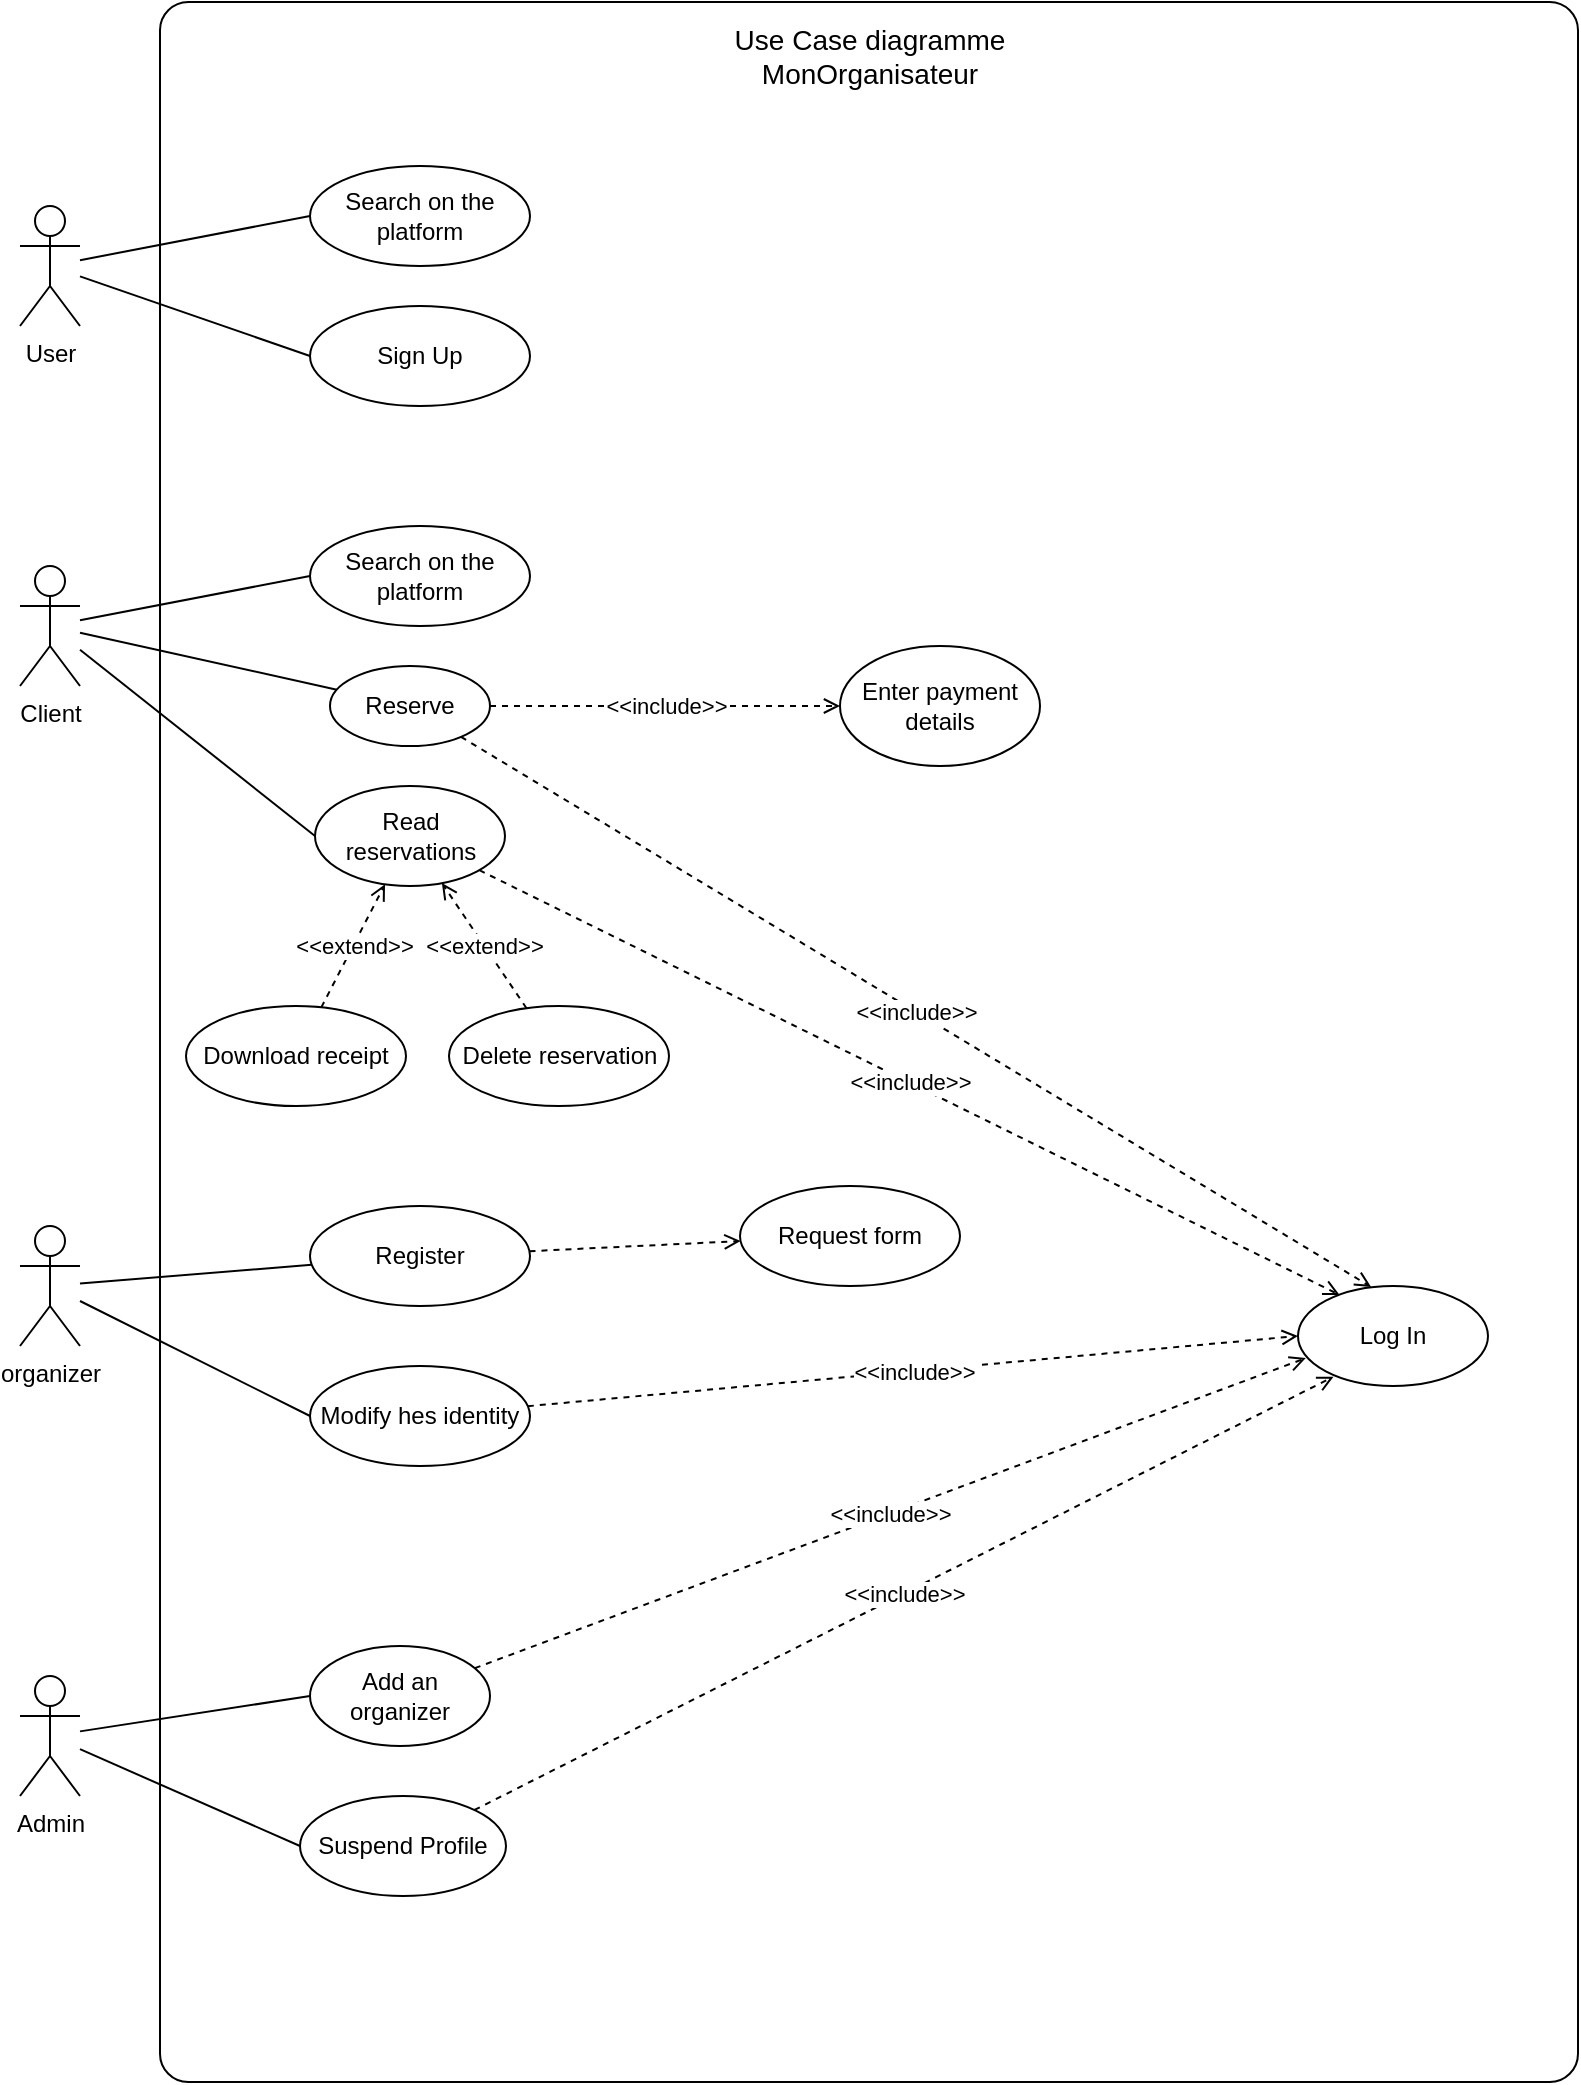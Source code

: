 <mxfile version="16.1.2" type="device"><diagram id="ixggnV8RtaeOouiZ63La" name="Page-1"><mxGraphModel dx="868" dy="553" grid="1" gridSize="10" guides="1" tooltips="1" connect="1" arrows="1" fold="1" page="1" pageScale="1" pageWidth="850" pageHeight="1100" math="0" shadow="0"><root><mxCell id="0"/><mxCell id="1" parent="0"/><mxCell id="LcNwLO7DvMdSj1Io22Rn-1" value="" style="rounded=1;whiteSpace=wrap;html=1;arcSize=2;" parent="1" vertex="1"><mxGeometry x="107" y="28" width="709" height="1040" as="geometry"/></mxCell><mxCell id="LcNwLO7DvMdSj1Io22Rn-7" style="edgeStyle=none;rounded=0;orthogonalLoop=1;jettySize=auto;html=1;endArrow=none;endFill=0;" parent="1" source="LcNwLO7DvMdSj1Io22Rn-9" target="LcNwLO7DvMdSj1Io22Rn-32" edge="1"><mxGeometry relative="1" as="geometry"/></mxCell><mxCell id="LcNwLO7DvMdSj1Io22Rn-8" style="edgeStyle=none;rounded=0;orthogonalLoop=1;jettySize=auto;html=1;entryX=0;entryY=0.5;entryDx=0;entryDy=0;endArrow=none;endFill=0;" parent="1" source="LcNwLO7DvMdSj1Io22Rn-9" target="LcNwLO7DvMdSj1Io22Rn-34" edge="1"><mxGeometry relative="1" as="geometry"/></mxCell><mxCell id="rEs1j5VtkF3X8l7jMAPh-16" style="edgeStyle=none;rounded=0;orthogonalLoop=1;jettySize=auto;html=1;entryX=0;entryY=0.5;entryDx=0;entryDy=0;endArrow=none;endFill=0;" parent="1" source="LcNwLO7DvMdSj1Io22Rn-9" target="rEs1j5VtkF3X8l7jMAPh-15" edge="1"><mxGeometry relative="1" as="geometry"/></mxCell><mxCell id="LcNwLO7DvMdSj1Io22Rn-9" value="Client" style="shape=umlActor;verticalLabelPosition=bottom;verticalAlign=top;html=1;outlineConnect=0;" parent="1" vertex="1"><mxGeometry x="37" y="310" width="30" height="60" as="geometry"/></mxCell><mxCell id="LcNwLO7DvMdSj1Io22Rn-12" style="edgeStyle=none;rounded=0;orthogonalLoop=1;jettySize=auto;html=1;entryX=0;entryY=0.5;entryDx=0;entryDy=0;endArrow=none;endFill=0;" parent="1" source="LcNwLO7DvMdSj1Io22Rn-16" target="LcNwLO7DvMdSj1Io22Rn-40" edge="1"><mxGeometry relative="1" as="geometry"/></mxCell><mxCell id="LcNwLO7DvMdSj1Io22Rn-13" style="edgeStyle=none;rounded=0;orthogonalLoop=1;jettySize=auto;html=1;entryX=0;entryY=0.5;entryDx=0;entryDy=0;endArrow=none;endFill=0;" parent="1" source="LcNwLO7DvMdSj1Io22Rn-16" target="LcNwLO7DvMdSj1Io22Rn-42" edge="1"><mxGeometry relative="1" as="geometry"/></mxCell><mxCell id="LcNwLO7DvMdSj1Io22Rn-16" value="Admin" style="shape=umlActor;verticalLabelPosition=bottom;verticalAlign=top;html=1;outlineConnect=0;" parent="1" vertex="1"><mxGeometry x="37" y="865" width="30" height="60" as="geometry"/></mxCell><mxCell id="LcNwLO7DvMdSj1Io22Rn-17" value="&lt;font style=&quot;font-size: 14px&quot;&gt;Use Case diagramme&lt;br&gt;MonOrganisateur&lt;/font&gt;" style="text;html=1;strokeColor=none;fillColor=none;align=center;verticalAlign=middle;whiteSpace=wrap;rounded=0;" parent="1" vertex="1"><mxGeometry x="361.5" y="40" width="200" height="30" as="geometry"/></mxCell><mxCell id="LcNwLO7DvMdSj1Io22Rn-27" style="edgeStyle=none;rounded=0;orthogonalLoop=1;jettySize=auto;html=1;entryX=1;entryY=1;entryDx=0;entryDy=0;endArrow=none;endFill=0;" parent="1" edge="1"><mxGeometry relative="1" as="geometry"><mxPoint x="245.284" y="432.142" as="sourcePoint"/><mxPoint x="245.284" y="432.142" as="targetPoint"/></mxGeometry></mxCell><mxCell id="LcNwLO7DvMdSj1Io22Rn-28" value="Log In" style="ellipse;whiteSpace=wrap;html=1;" parent="1" vertex="1"><mxGeometry x="676" y="670" width="95" height="50" as="geometry"/></mxCell><mxCell id="rEs1j5VtkF3X8l7jMAPh-5" style="edgeStyle=none;rounded=0;orthogonalLoop=1;jettySize=auto;html=1;entryX=0;entryY=0.5;entryDx=0;entryDy=0;endArrow=none;endFill=0;" parent="1" source="LcNwLO7DvMdSj1Io22Rn-30" target="rEs1j5VtkF3X8l7jMAPh-4" edge="1"><mxGeometry relative="1" as="geometry"/></mxCell><mxCell id="rEs1j5VtkF3X8l7jMAPh-22" style="edgeStyle=none;rounded=0;orthogonalLoop=1;jettySize=auto;html=1;entryX=0;entryY=0.5;entryDx=0;entryDy=0;endArrow=none;endFill=0;" parent="1" source="LcNwLO7DvMdSj1Io22Rn-30" target="rEs1j5VtkF3X8l7jMAPh-21" edge="1"><mxGeometry relative="1" as="geometry"/></mxCell><mxCell id="LcNwLO7DvMdSj1Io22Rn-30" value="User" style="shape=umlActor;verticalLabelPosition=bottom;verticalAlign=top;html=1;outlineConnect=0;" parent="1" vertex="1"><mxGeometry x="37" y="130" width="30" height="60" as="geometry"/></mxCell><mxCell id="LcNwLO7DvMdSj1Io22Rn-31" value="&amp;lt;&amp;lt;include&amp;gt;&amp;gt;" style="edgeStyle=none;rounded=0;orthogonalLoop=1;jettySize=auto;html=1;endArrow=open;endFill=0;entryX=0.385;entryY=0.01;entryDx=0;entryDy=0;entryPerimeter=0;startArrow=none;startFill=0;dashed=1;" parent="1" source="LcNwLO7DvMdSj1Io22Rn-32" target="LcNwLO7DvMdSj1Io22Rn-28" edge="1"><mxGeometry relative="1" as="geometry"><mxPoint x="527" y="728" as="targetPoint"/></mxGeometry></mxCell><mxCell id="LcNwLO7DvMdSj1Io22Rn-32" value="Reserve" style="ellipse;whiteSpace=wrap;html=1;" parent="1" vertex="1"><mxGeometry x="192" y="360" width="80" height="40" as="geometry"/></mxCell><mxCell id="LcNwLO7DvMdSj1Io22Rn-33" value="&amp;lt;&amp;lt;include&amp;gt;&amp;gt;" style="edgeStyle=none;rounded=0;orthogonalLoop=1;jettySize=auto;html=1;endArrow=open;endFill=0;entryX=0.219;entryY=0.089;entryDx=0;entryDy=0;entryPerimeter=0;startArrow=none;startFill=0;dashed=1;" parent="1" source="LcNwLO7DvMdSj1Io22Rn-34" target="LcNwLO7DvMdSj1Io22Rn-28" edge="1"><mxGeometry relative="1" as="geometry"/></mxCell><mxCell id="LcNwLO7DvMdSj1Io22Rn-34" value="Read reservations" style="ellipse;whiteSpace=wrap;html=1;" parent="1" vertex="1"><mxGeometry x="184.5" y="420" width="95" height="50" as="geometry"/></mxCell><mxCell id="LcNwLO7DvMdSj1Io22Rn-35" value="&amp;lt;&amp;lt;include&amp;gt;&amp;gt;" style="edgeStyle=none;rounded=0;orthogonalLoop=1;jettySize=auto;html=1;entryX=0;entryY=0.5;entryDx=0;entryDy=0;dashed=1;startArrow=none;startFill=0;endArrow=open;endFill=0;exitX=1;exitY=0.5;exitDx=0;exitDy=0;" parent="1" source="LcNwLO7DvMdSj1Io22Rn-32" target="LcNwLO7DvMdSj1Io22Rn-47" edge="1"><mxGeometry relative="1" as="geometry"/></mxCell><mxCell id="LcNwLO7DvMdSj1Io22Rn-39" value="&amp;lt;&amp;lt;include&amp;gt;&amp;gt;" style="edgeStyle=none;rounded=0;orthogonalLoop=1;jettySize=auto;html=1;endArrow=open;endFill=0;entryX=0.041;entryY=0.721;entryDx=0;entryDy=0;entryPerimeter=0;startArrow=none;startFill=0;dashed=1;" parent="1" source="LcNwLO7DvMdSj1Io22Rn-40" target="LcNwLO7DvMdSj1Io22Rn-28" edge="1"><mxGeometry relative="1" as="geometry"><Array as="points"/></mxGeometry></mxCell><mxCell id="LcNwLO7DvMdSj1Io22Rn-40" value="Add an organizer" style="ellipse;whiteSpace=wrap;html=1;" parent="1" vertex="1"><mxGeometry x="182" y="850" width="90" height="50" as="geometry"/></mxCell><mxCell id="LcNwLO7DvMdSj1Io22Rn-41" value="&amp;lt;&amp;lt;include&amp;gt;&amp;gt;" style="edgeStyle=none;rounded=0;orthogonalLoop=1;jettySize=auto;html=1;endArrow=open;endFill=0;entryX=0.187;entryY=0.907;entryDx=0;entryDy=0;entryPerimeter=0;startArrow=none;startFill=0;dashed=1;" parent="1" source="LcNwLO7DvMdSj1Io22Rn-42" target="LcNwLO7DvMdSj1Io22Rn-28" edge="1"><mxGeometry relative="1" as="geometry"/></mxCell><mxCell id="LcNwLO7DvMdSj1Io22Rn-42" value="Suspend Profile" style="ellipse;whiteSpace=wrap;html=1;" parent="1" vertex="1"><mxGeometry x="177" y="925" width="103" height="50" as="geometry"/></mxCell><mxCell id="LcNwLO7DvMdSj1Io22Rn-47" value="Enter payment details" style="ellipse;whiteSpace=wrap;html=1;" parent="1" vertex="1"><mxGeometry x="447" y="350" width="100" height="60" as="geometry"/></mxCell><mxCell id="rEs1j5VtkF3X8l7jMAPh-3" style="rounded=0;orthogonalLoop=1;jettySize=auto;html=1;entryX=0;entryY=0.5;entryDx=0;entryDy=0;endArrow=none;endFill=0;" parent="1" source="rEs1j5VtkF3X8l7jMAPh-1" target="rEs1j5VtkF3X8l7jMAPh-2" edge="1"><mxGeometry relative="1" as="geometry"><Array as="points"/></mxGeometry></mxCell><mxCell id="rEs1j5VtkF3X8l7jMAPh-12" style="edgeStyle=none;rounded=0;orthogonalLoop=1;jettySize=auto;html=1;endArrow=none;endFill=0;" parent="1" source="rEs1j5VtkF3X8l7jMAPh-1" target="rEs1j5VtkF3X8l7jMAPh-11" edge="1"><mxGeometry relative="1" as="geometry"/></mxCell><mxCell id="rEs1j5VtkF3X8l7jMAPh-1" value="organizer" style="shape=umlActor;verticalLabelPosition=bottom;verticalAlign=top;html=1;outlineConnect=0;" parent="1" vertex="1"><mxGeometry x="37" y="640" width="30" height="60" as="geometry"/></mxCell><mxCell id="rEs1j5VtkF3X8l7jMAPh-18" value="&amp;lt;&amp;lt;include&amp;gt;&amp;gt;" style="edgeStyle=none;rounded=0;orthogonalLoop=1;jettySize=auto;html=1;entryX=0;entryY=0.5;entryDx=0;entryDy=0;endArrow=open;endFill=0;dashed=1;" parent="1" source="rEs1j5VtkF3X8l7jMAPh-2" target="LcNwLO7DvMdSj1Io22Rn-28" edge="1"><mxGeometry relative="1" as="geometry"/></mxCell><mxCell id="rEs1j5VtkF3X8l7jMAPh-2" value="Modify hes&amp;nbsp;identity" style="ellipse;whiteSpace=wrap;html=1;" parent="1" vertex="1"><mxGeometry x="182" y="710" width="110" height="50" as="geometry"/></mxCell><mxCell id="rEs1j5VtkF3X8l7jMAPh-4" value="Sign Up" style="ellipse;whiteSpace=wrap;html=1;" parent="1" vertex="1"><mxGeometry x="182" y="180" width="110" height="50" as="geometry"/></mxCell><mxCell id="rEs1j5VtkF3X8l7jMAPh-7" value="&amp;lt;&amp;lt;extend&amp;gt;&amp;gt;" style="edgeStyle=none;rounded=0;orthogonalLoop=1;jettySize=auto;html=1;endArrow=open;endFill=0;dashed=1;" parent="1" source="rEs1j5VtkF3X8l7jMAPh-6" target="LcNwLO7DvMdSj1Io22Rn-34" edge="1"><mxGeometry relative="1" as="geometry"/></mxCell><mxCell id="rEs1j5VtkF3X8l7jMAPh-6" value="&lt;span class=&quot;VIiyi&quot; lang=&quot;en&quot;&gt;Download receipt&lt;/span&gt;" style="ellipse;whiteSpace=wrap;html=1;" parent="1" vertex="1"><mxGeometry x="120" y="530" width="110" height="50" as="geometry"/></mxCell><mxCell id="rEs1j5VtkF3X8l7jMAPh-20" value="" style="edgeStyle=none;rounded=0;orthogonalLoop=1;jettySize=auto;html=1;dashed=1;endArrow=open;endFill=0;" parent="1" source="rEs1j5VtkF3X8l7jMAPh-11" target="rEs1j5VtkF3X8l7jMAPh-19" edge="1"><mxGeometry relative="1" as="geometry"/></mxCell><mxCell id="rEs1j5VtkF3X8l7jMAPh-11" value="Register" style="ellipse;whiteSpace=wrap;html=1;" parent="1" vertex="1"><mxGeometry x="182" y="630" width="110" height="50" as="geometry"/></mxCell><mxCell id="rEs1j5VtkF3X8l7jMAPh-15" value="Search on the platform" style="ellipse;whiteSpace=wrap;html=1;" parent="1" vertex="1"><mxGeometry x="182" y="290" width="110" height="50" as="geometry"/></mxCell><mxCell id="rEs1j5VtkF3X8l7jMAPh-19" value="Request form" style="ellipse;whiteSpace=wrap;html=1;" parent="1" vertex="1"><mxGeometry x="397" y="620" width="110" height="50" as="geometry"/></mxCell><mxCell id="rEs1j5VtkF3X8l7jMAPh-21" value="Search on the platform" style="ellipse;whiteSpace=wrap;html=1;" parent="1" vertex="1"><mxGeometry x="182" y="110" width="110" height="50" as="geometry"/></mxCell><mxCell id="NCV1q0EoNAmsbDJ_327a-4" value="&amp;lt;&amp;lt;extend&amp;gt;&amp;gt;" style="edgeStyle=none;rounded=0;orthogonalLoop=1;jettySize=auto;html=1;endArrow=open;endFill=0;dashed=1;" edge="1" parent="1" source="NCV1q0EoNAmsbDJ_327a-1" target="LcNwLO7DvMdSj1Io22Rn-34"><mxGeometry relative="1" as="geometry"/></mxCell><mxCell id="NCV1q0EoNAmsbDJ_327a-1" value="Delete reservation" style="ellipse;whiteSpace=wrap;html=1;" vertex="1" parent="1"><mxGeometry x="251.5" y="530" width="110" height="50" as="geometry"/></mxCell><mxCell id="NCV1q0EoNAmsbDJ_327a-2" style="edgeStyle=orthogonalEdgeStyle;rounded=0;orthogonalLoop=1;jettySize=auto;html=1;exitX=0.5;exitY=1;exitDx=0;exitDy=0;" edge="1" parent="1" source="LcNwLO7DvMdSj1Io22Rn-17" target="LcNwLO7DvMdSj1Io22Rn-17"><mxGeometry relative="1" as="geometry"/></mxCell></root></mxGraphModel></diagram></mxfile>
